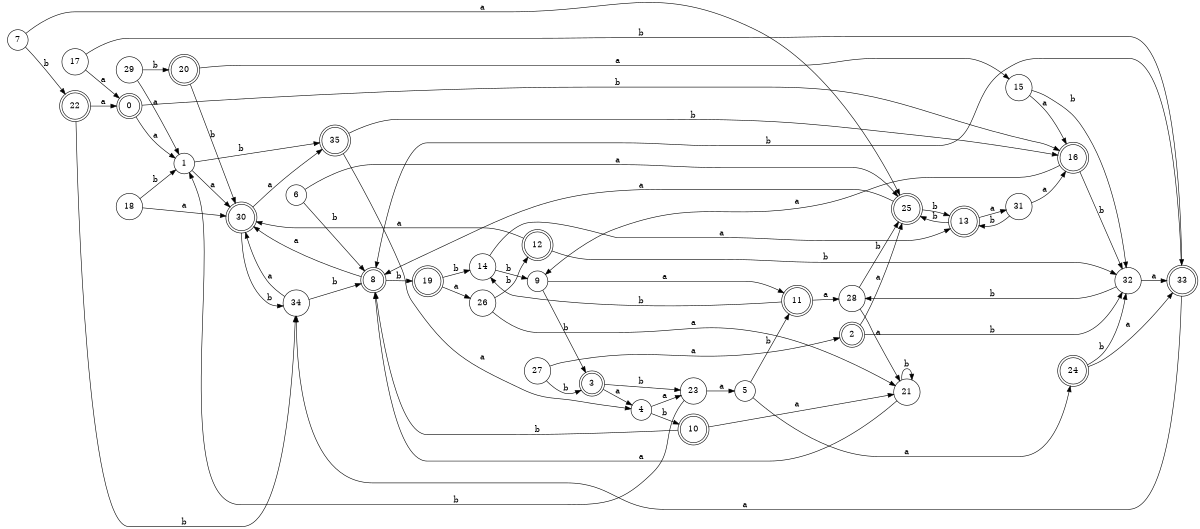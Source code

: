 digraph n29_1 {
__start0 [label="" shape="none"];

rankdir=LR;
size="8,5";

s0 [style="rounded,filled", color="black", fillcolor="white" shape="doublecircle", label="0"];
s1 [style="filled", color="black", fillcolor="white" shape="circle", label="1"];
s2 [style="rounded,filled", color="black", fillcolor="white" shape="doublecircle", label="2"];
s3 [style="rounded,filled", color="black", fillcolor="white" shape="doublecircle", label="3"];
s4 [style="filled", color="black", fillcolor="white" shape="circle", label="4"];
s5 [style="filled", color="black", fillcolor="white" shape="circle", label="5"];
s6 [style="filled", color="black", fillcolor="white" shape="circle", label="6"];
s7 [style="filled", color="black", fillcolor="white" shape="circle", label="7"];
s8 [style="rounded,filled", color="black", fillcolor="white" shape="doublecircle", label="8"];
s9 [style="filled", color="black", fillcolor="white" shape="circle", label="9"];
s10 [style="rounded,filled", color="black", fillcolor="white" shape="doublecircle", label="10"];
s11 [style="rounded,filled", color="black", fillcolor="white" shape="doublecircle", label="11"];
s12 [style="rounded,filled", color="black", fillcolor="white" shape="doublecircle", label="12"];
s13 [style="rounded,filled", color="black", fillcolor="white" shape="doublecircle", label="13"];
s14 [style="filled", color="black", fillcolor="white" shape="circle", label="14"];
s15 [style="filled", color="black", fillcolor="white" shape="circle", label="15"];
s16 [style="rounded,filled", color="black", fillcolor="white" shape="doublecircle", label="16"];
s17 [style="filled", color="black", fillcolor="white" shape="circle", label="17"];
s18 [style="filled", color="black", fillcolor="white" shape="circle", label="18"];
s19 [style="rounded,filled", color="black", fillcolor="white" shape="doublecircle", label="19"];
s20 [style="rounded,filled", color="black", fillcolor="white" shape="doublecircle", label="20"];
s21 [style="filled", color="black", fillcolor="white" shape="circle", label="21"];
s22 [style="rounded,filled", color="black", fillcolor="white" shape="doublecircle", label="22"];
s23 [style="filled", color="black", fillcolor="white" shape="circle", label="23"];
s24 [style="rounded,filled", color="black", fillcolor="white" shape="doublecircle", label="24"];
s25 [style="rounded,filled", color="black", fillcolor="white" shape="doublecircle", label="25"];
s26 [style="filled", color="black", fillcolor="white" shape="circle", label="26"];
s27 [style="filled", color="black", fillcolor="white" shape="circle", label="27"];
s28 [style="filled", color="black", fillcolor="white" shape="circle", label="28"];
s29 [style="filled", color="black", fillcolor="white" shape="circle", label="29"];
s30 [style="rounded,filled", color="black", fillcolor="white" shape="doublecircle", label="30"];
s31 [style="filled", color="black", fillcolor="white" shape="circle", label="31"];
s32 [style="filled", color="black", fillcolor="white" shape="circle", label="32"];
s33 [style="rounded,filled", color="black", fillcolor="white" shape="doublecircle", label="33"];
s34 [style="filled", color="black", fillcolor="white" shape="circle", label="34"];
s35 [style="rounded,filled", color="black", fillcolor="white" shape="doublecircle", label="35"];
s0 -> s1 [label="a"];
s0 -> s16 [label="b"];
s1 -> s30 [label="a"];
s1 -> s35 [label="b"];
s2 -> s25 [label="a"];
s2 -> s32 [label="b"];
s3 -> s4 [label="a"];
s3 -> s23 [label="b"];
s4 -> s23 [label="a"];
s4 -> s10 [label="b"];
s5 -> s24 [label="a"];
s5 -> s11 [label="b"];
s6 -> s25 [label="a"];
s6 -> s8 [label="b"];
s7 -> s25 [label="a"];
s7 -> s22 [label="b"];
s8 -> s30 [label="a"];
s8 -> s19 [label="b"];
s9 -> s11 [label="a"];
s9 -> s3 [label="b"];
s10 -> s21 [label="a"];
s10 -> s8 [label="b"];
s11 -> s28 [label="a"];
s11 -> s14 [label="b"];
s12 -> s30 [label="a"];
s12 -> s32 [label="b"];
s13 -> s31 [label="a"];
s13 -> s25 [label="b"];
s14 -> s13 [label="a"];
s14 -> s9 [label="b"];
s15 -> s16 [label="a"];
s15 -> s32 [label="b"];
s16 -> s9 [label="a"];
s16 -> s32 [label="b"];
s17 -> s0 [label="a"];
s17 -> s33 [label="b"];
s18 -> s30 [label="a"];
s18 -> s1 [label="b"];
s19 -> s26 [label="a"];
s19 -> s14 [label="b"];
s20 -> s15 [label="a"];
s20 -> s30 [label="b"];
s21 -> s8 [label="a"];
s21 -> s21 [label="b"];
s22 -> s0 [label="a"];
s22 -> s34 [label="b"];
s23 -> s5 [label="a"];
s23 -> s1 [label="b"];
s24 -> s33 [label="a"];
s24 -> s32 [label="b"];
s25 -> s8 [label="a"];
s25 -> s13 [label="b"];
s26 -> s21 [label="a"];
s26 -> s12 [label="b"];
s27 -> s2 [label="a"];
s27 -> s3 [label="b"];
s28 -> s21 [label="a"];
s28 -> s25 [label="b"];
s29 -> s1 [label="a"];
s29 -> s20 [label="b"];
s30 -> s35 [label="a"];
s30 -> s34 [label="b"];
s31 -> s16 [label="a"];
s31 -> s13 [label="b"];
s32 -> s33 [label="a"];
s32 -> s28 [label="b"];
s33 -> s34 [label="a"];
s33 -> s8 [label="b"];
s34 -> s30 [label="a"];
s34 -> s8 [label="b"];
s35 -> s4 [label="a"];
s35 -> s16 [label="b"];

}